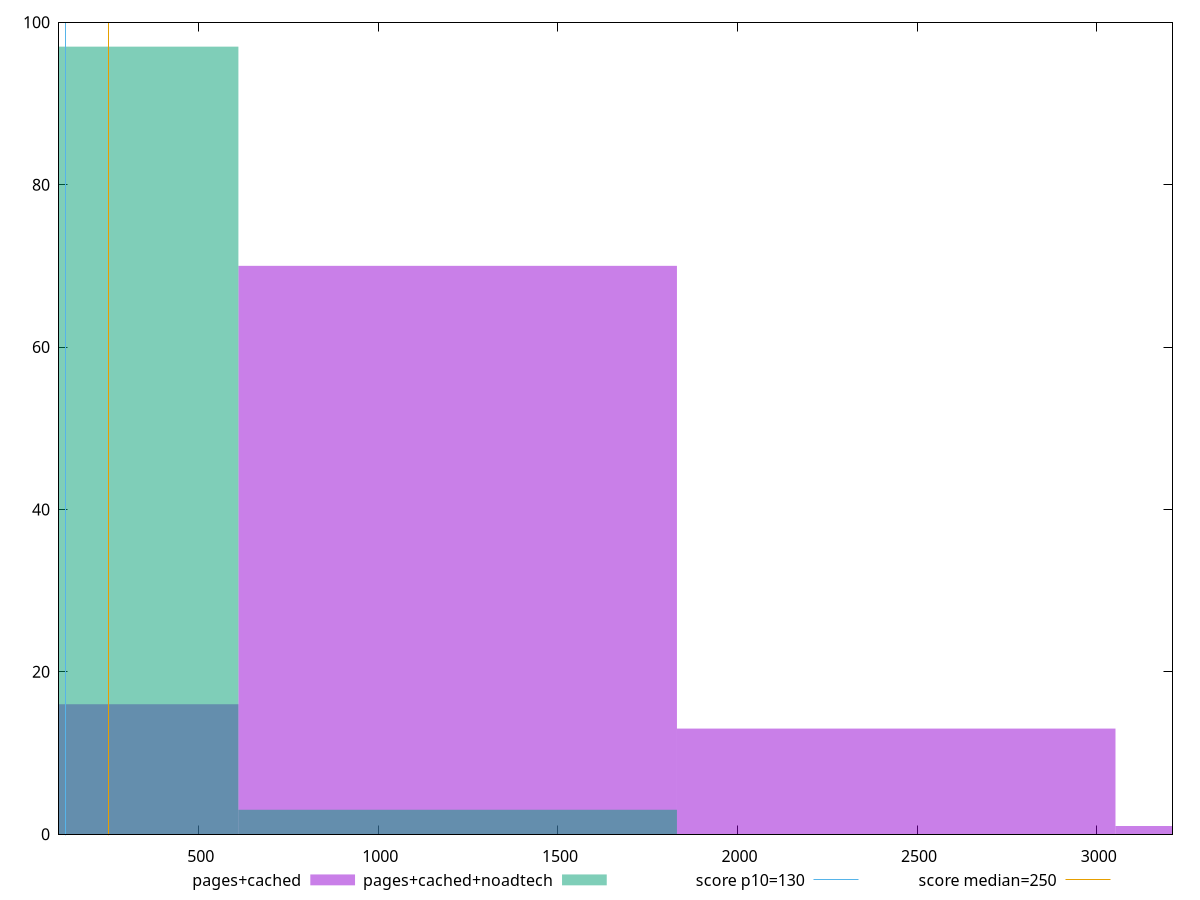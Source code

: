 reset

$pagesCached <<EOF
1220.914216918592 70
0 16
2441.828433837184 13
3662.742650755776 1
EOF

$pagesCachedNoadtech <<EOF
0 97
1220.914216918592 3
EOF

set key outside below
set boxwidth 1220.914216918592
set xrange [111:3211.0000000000055]
set yrange [0:100]
set trange [0:100]
set style fill transparent solid 0.5 noborder

set parametric
set terminal svg size 640, 500 enhanced background rgb 'white'
set output "report_00013_2021-02-09T12-04-24.940Z/max-potential-fid/comparison/histogram/1_vs_2.svg"

plot $pagesCached title "pages+cached" with boxes, \
     $pagesCachedNoadtech title "pages+cached+noadtech" with boxes, \
     130,t title "score p10=130", \
     250,t title "score median=250"

reset
